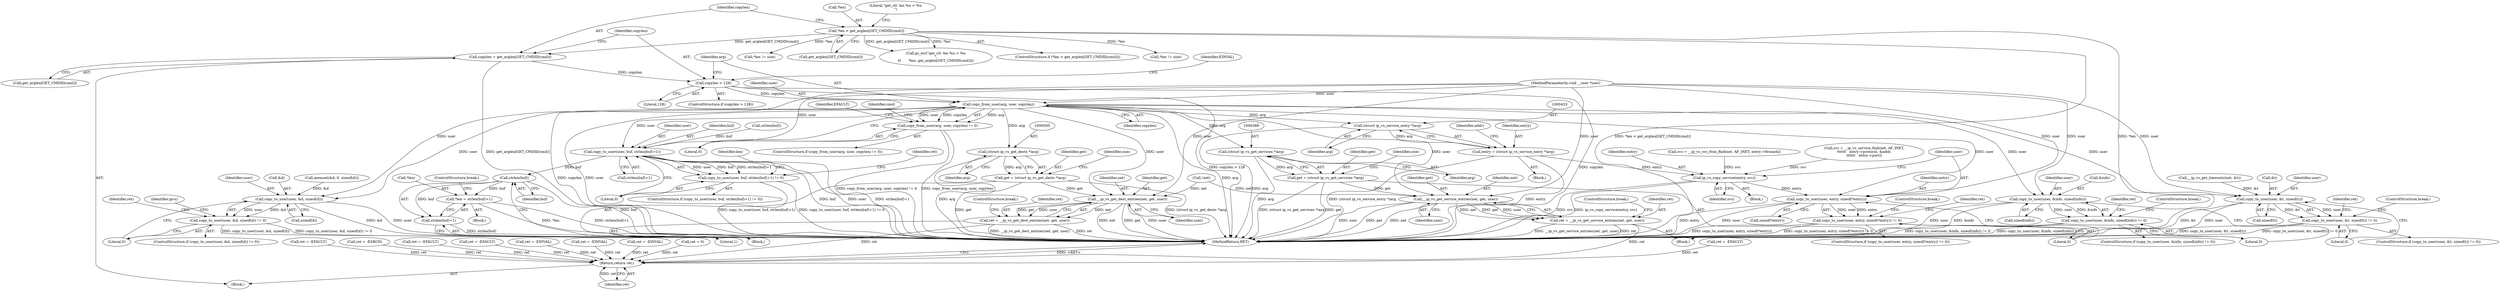 digraph "0_linux_2d8a041b7bfe1097af21441cb77d6af95f4f4680@API" {
"1000164" [label="(Call,copylen = get_arglen[GET_CMDID(cmd)])"];
"1000145" [label="(Call,*len < get_arglen[GET_CMDID(cmd)])"];
"1000171" [label="(Call,copylen > 128)"];
"1000179" [label="(Call,copy_from_user(arg, user, copylen))"];
"1000178" [label="(Call,copy_from_user(arg, user, copylen) != 0)"];
"1000286" [label="(Call,copy_to_user(user, &d, sizeof(d)))"];
"1000285" [label="(Call,copy_to_user(user, &d, sizeof(d)) != 0)"];
"1000325" [label="(Call,copy_to_user(user, buf, strlen(buf)+1))"];
"1000324" [label="(Call,copy_to_user(user, buf, strlen(buf)+1) != 0)"];
"1000343" [label="(Call,strlen(buf))"];
"1000339" [label="(Call,*len = strlen(buf)+1)"];
"1000342" [label="(Call,strlen(buf)+1)"];
"1000369" [label="(Call,copy_to_user(user, &info, sizeof(info)))"];
"1000368" [label="(Call,copy_to_user(user, &info, sizeof(info)) != 0)"];
"1000387" [label="(Call,(struct ip_vs_get_services *)arg)"];
"1000385" [label="(Call,get = (struct ip_vs_get_services *)arg)"];
"1000420" [label="(Call,__ip_vs_get_service_entries(net, get, user))"];
"1000418" [label="(Call,ret = __ip_vs_get_service_entries(net, get, user))"];
"1000573" [label="(Return,return ret;)"];
"1000432" [label="(Call,(struct ip_vs_service_entry *)arg)"];
"1000430" [label="(Call,entry = (struct ip_vs_service_entry *)arg)"];
"1000471" [label="(Call,ip_vs_copy_service(entry, svc))"];
"1000476" [label="(Call,copy_to_user(user, entry, sizeof(*entry)))"];
"1000475" [label="(Call,copy_to_user(user, entry, sizeof(*entry)) != 0)"];
"1000499" [label="(Call,(struct ip_vs_get_dests *)arg)"];
"1000497" [label="(Call,get = (struct ip_vs_get_dests *)arg)"];
"1000532" [label="(Call,__ip_vs_get_dest_entries(net, get, user))"];
"1000530" [label="(Call,ret = __ip_vs_get_dest_entries(net, get, user))"];
"1000552" [label="(Call,copy_to_user(user, &t, sizeof(t)))"];
"1000551" [label="(Call,copy_to_user(user, &t, sizeof(t)) != 0)"];
"1000345" [label="(Literal,1)"];
"1000479" [label="(Call,sizeof(*entry))"];
"1000498" [label="(Identifier,get)"];
"1000104" [label="(MethodParameterIn,void __user *user)"];
"1000431" [label="(Identifier,entry)"];
"1000563" [label="(ControlStructure,break;)"];
"1000340" [label="(Call,*len)"];
"1000382" [label="(Block,)"];
"1000172" [label="(Identifier,copylen)"];
"1000430" [label="(Call,entry = (struct ip_vs_service_entry *)arg)"];
"1000178" [label="(Call,copy_from_user(arg, user, copylen) != 0)"];
"1000180" [label="(Identifier,arg)"];
"1000334" [label="(Call,ret = -EFAULT)"];
"1000176" [label="(Identifier,EINVAL)"];
"1000423" [label="(Identifier,user)"];
"1000546" [label="(Call,__ip_vs_get_timeouts(net, &t))"];
"1000482" [label="(Literal,0)"];
"1000419" [label="(Identifier,ret)"];
"1000558" [label="(Literal,0)"];
"1000181" [label="(Identifier,user)"];
"1000403" [label="(Call,*len != size)"];
"1000421" [label="(Identifier,net)"];
"1000285" [label="(Call,copy_to_user(user, &d, sizeof(d)) != 0)"];
"1000377" [label="(Identifier,ret)"];
"1000154" [label="(Literal,\"get_ctl: len %u < %u\n\")"];
"1000182" [label="(Identifier,copylen)"];
"1000368" [label="(Call,copy_to_user(user, &info, sizeof(info)) != 0)"];
"1000387" [label="(Call,(struct ip_vs_get_services *)arg)"];
"1000534" [label="(Identifier,get)"];
"1000367" [label="(ControlStructure,if (copy_to_user(user, &info, sizeof(info)) != 0))"];
"1000530" [label="(Call,ret = __ip_vs_get_dest_entries(net, get, user))"];
"1000165" [label="(Identifier,copylen)"];
"1000446" [label="(Call,svc = __ip_vs_svc_fwm_find(net, AF_INET, entry->fwmark))"];
"1000551" [label="(Call,copy_to_user(user, &t, sizeof(t)) != 0)"];
"1000559" [label="(Call,ret = -EFAULT)"];
"1000193" [label="(Call,memset(&d, 0, sizeof(d)))"];
"1000492" [label="(ControlStructure,break;)"];
"1000342" [label="(Call,strlen(buf)+1)"];
"1000476" [label="(Call,copy_to_user(user, entry, sizeof(*entry)))"];
"1000148" [label="(Call,get_arglen[GET_CMDID(cmd)])"];
"1000574" [label="(Identifier,ret)"];
"1000434" [label="(Identifier,arg)"];
"1000326" [label="(Identifier,user)"];
"1000145" [label="(Call,*len < get_arglen[GET_CMDID(cmd)])"];
"1000106" [label="(Block,)"];
"1000177" [label="(ControlStructure,if (copy_from_user(arg, user, copylen) != 0))"];
"1000536" [label="(ControlStructure,break;)"];
"1000146" [label="(Call,*len)"];
"1000375" [label="(Literal,0)"];
"1000532" [label="(Call,__ip_vs_get_dest_entries(net, get, user))"];
"1000474" [label="(ControlStructure,if (copy_to_user(user, entry, sizeof(*entry)) != 0))"];
"1000503" [label="(Identifier,size)"];
"1000286" [label="(Call,copy_to_user(user, &d, sizeof(d)))"];
"1000455" [label="(Call,svc = __ip_vs_service_find(net, AF_INET,\n\t\t\t\t\t\t   entry->protocol, &addr,\n\t\t\t\t\t\t   entry->port))"];
"1000533" [label="(Identifier,net)"];
"1000531" [label="(Identifier,ret)"];
"1000472" [label="(Identifier,entry)"];
"1000315" [label="(Block,)"];
"1000370" [label="(Identifier,user)"];
"1000432" [label="(Call,(struct ip_vs_service_entry *)arg)"];
"1000328" [label="(Call,strlen(buf)+1)"];
"1000488" [label="(Call,ret = -ESRCH)"];
"1000484" [label="(Identifier,ret)"];
"1000327" [label="(Identifier,buf)"];
"1000332" [label="(Literal,0)"];
"1000153" [label="(Call,pr_err(\"get_ctl: len %u < %u\n\",\n\t\t       *len, get_arglen[GET_CMDID(cmd)]))"];
"1000478" [label="(Identifier,entry)"];
"1000343" [label="(Call,strlen(buf))"];
"1000124" [label="(Call,!net)"];
"1000418" [label="(Call,ret = __ip_vs_get_service_entries(net, get, user))"];
"1000294" [label="(Identifier,ret)"];
"1000473" [label="(Identifier,svc)"];
"1000475" [label="(Call,copy_to_user(user, entry, sizeof(*entry)) != 0)"];
"1000292" [label="(Literal,0)"];
"1000335" [label="(Identifier,ret)"];
"1000380" [label="(ControlStructure,break;)"];
"1000164" [label="(Call,copylen = get_arglen[GET_CMDID(cmd)])"];
"1000494" [label="(Block,)"];
"1000324" [label="(Call,copy_to_user(user, buf, strlen(buf)+1) != 0)"];
"1000171" [label="(Call,copylen > 128)"];
"1000371" [label="(Call,&info)"];
"1000325" [label="(Call,copy_to_user(user, buf, strlen(buf)+1))"];
"1000483" [label="(Call,ret = -EFAULT)"];
"1000554" [label="(Call,&t)"];
"1000420" [label="(Call,__ip_vs_get_service_entries(net, get, user))"];
"1000376" [label="(Call,ret = -EFAULT)"];
"1000470" [label="(Block,)"];
"1000369" [label="(Call,copy_to_user(user, &info, sizeof(info)))"];
"1000144" [label="(ControlStructure,if (*len < get_arglen[GET_CMDID(cmd)]))"];
"1000471" [label="(Call,ip_vs_copy_service(entry, svc))"];
"1000426" [label="(Block,)"];
"1000166" [label="(Call,get_arglen[GET_CMDID(cmd)])"];
"1000341" [label="(Identifier,len)"];
"1000300" [label="(Identifier,ipvs)"];
"1000170" [label="(ControlStructure,if (copylen > 128))"];
"1000186" [label="(Identifier,EFAULT)"];
"1000339" [label="(Call,*len = strlen(buf)+1)"];
"1000389" [label="(Identifier,arg)"];
"1000346" [label="(ControlStructure,break;)"];
"1000477" [label="(Identifier,user)"];
"1000413" [label="(Call,ret = -EINVAL)"];
"1000565" [label="(Call,ret = -EINVAL)"];
"1000556" [label="(Call,sizeof(t))"];
"1000179" [label="(Call,copy_from_user(arg, user, copylen))"];
"1000183" [label="(Literal,0)"];
"1000329" [label="(Call,strlen(buf))"];
"1000552" [label="(Call,copy_to_user(user, &t, sizeof(t)))"];
"1000290" [label="(Call,sizeof(d))"];
"1000373" [label="(Call,sizeof(info))"];
"1000535" [label="(Identifier,user)"];
"1000525" [label="(Call,ret = -EINVAL)"];
"1000424" [label="(ControlStructure,break;)"];
"1000553" [label="(Identifier,user)"];
"1000515" [label="(Call,*len != size)"];
"1000550" [label="(ControlStructure,if (copy_to_user(user, &t, sizeof(t)) != 0))"];
"1000437" [label="(Identifier,addr)"];
"1000575" [label="(MethodReturn,RET)"];
"1000386" [label="(Identifier,get)"];
"1000323" [label="(ControlStructure,if (copy_to_user(user, buf, strlen(buf)+1) != 0))"];
"1000284" [label="(ControlStructure,if (copy_to_user(user, &d, sizeof(d)) != 0))"];
"1000391" [label="(Identifier,size)"];
"1000573" [label="(Return,return ret;)"];
"1000501" [label="(Identifier,arg)"];
"1000560" [label="(Identifier,ret)"];
"1000497" [label="(Call,get = (struct ip_vs_get_dests *)arg)"];
"1000344" [label="(Identifier,buf)"];
"1000109" [label="(Call,ret = 0)"];
"1000189" [label="(Identifier,cmd)"];
"1000385" [label="(Call,get = (struct ip_vs_get_services *)arg)"];
"1000173" [label="(Literal,128)"];
"1000287" [label="(Identifier,user)"];
"1000499" [label="(Call,(struct ip_vs_get_dests *)arg)"];
"1000288" [label="(Call,&d)"];
"1000422" [label="(Identifier,get)"];
"1000164" -> "1000106"  [label="AST: "];
"1000164" -> "1000166"  [label="CFG: "];
"1000165" -> "1000164"  [label="AST: "];
"1000166" -> "1000164"  [label="AST: "];
"1000172" -> "1000164"  [label="CFG: "];
"1000164" -> "1000575"  [label="DDG: get_arglen[GET_CMDID(cmd)]"];
"1000145" -> "1000164"  [label="DDG: get_arglen[GET_CMDID(cmd)]"];
"1000164" -> "1000171"  [label="DDG: copylen"];
"1000145" -> "1000144"  [label="AST: "];
"1000145" -> "1000148"  [label="CFG: "];
"1000146" -> "1000145"  [label="AST: "];
"1000148" -> "1000145"  [label="AST: "];
"1000154" -> "1000145"  [label="CFG: "];
"1000165" -> "1000145"  [label="CFG: "];
"1000145" -> "1000575"  [label="DDG: *len < get_arglen[GET_CMDID(cmd)]"];
"1000145" -> "1000575"  [label="DDG: *len"];
"1000145" -> "1000153"  [label="DDG: *len"];
"1000145" -> "1000153"  [label="DDG: get_arglen[GET_CMDID(cmd)]"];
"1000145" -> "1000403"  [label="DDG: *len"];
"1000145" -> "1000515"  [label="DDG: *len"];
"1000171" -> "1000170"  [label="AST: "];
"1000171" -> "1000173"  [label="CFG: "];
"1000172" -> "1000171"  [label="AST: "];
"1000173" -> "1000171"  [label="AST: "];
"1000176" -> "1000171"  [label="CFG: "];
"1000180" -> "1000171"  [label="CFG: "];
"1000171" -> "1000575"  [label="DDG: copylen"];
"1000171" -> "1000575"  [label="DDG: copylen > 128"];
"1000171" -> "1000179"  [label="DDG: copylen"];
"1000179" -> "1000178"  [label="AST: "];
"1000179" -> "1000182"  [label="CFG: "];
"1000180" -> "1000179"  [label="AST: "];
"1000181" -> "1000179"  [label="AST: "];
"1000182" -> "1000179"  [label="AST: "];
"1000183" -> "1000179"  [label="CFG: "];
"1000179" -> "1000575"  [label="DDG: copylen"];
"1000179" -> "1000575"  [label="DDG: user"];
"1000179" -> "1000575"  [label="DDG: arg"];
"1000179" -> "1000178"  [label="DDG: arg"];
"1000179" -> "1000178"  [label="DDG: user"];
"1000179" -> "1000178"  [label="DDG: copylen"];
"1000104" -> "1000179"  [label="DDG: user"];
"1000179" -> "1000286"  [label="DDG: user"];
"1000179" -> "1000325"  [label="DDG: user"];
"1000179" -> "1000369"  [label="DDG: user"];
"1000179" -> "1000387"  [label="DDG: arg"];
"1000179" -> "1000420"  [label="DDG: user"];
"1000179" -> "1000432"  [label="DDG: arg"];
"1000179" -> "1000476"  [label="DDG: user"];
"1000179" -> "1000499"  [label="DDG: arg"];
"1000179" -> "1000532"  [label="DDG: user"];
"1000179" -> "1000552"  [label="DDG: user"];
"1000178" -> "1000177"  [label="AST: "];
"1000178" -> "1000183"  [label="CFG: "];
"1000183" -> "1000178"  [label="AST: "];
"1000186" -> "1000178"  [label="CFG: "];
"1000189" -> "1000178"  [label="CFG: "];
"1000178" -> "1000575"  [label="DDG: copy_from_user(arg, user, copylen) != 0"];
"1000178" -> "1000575"  [label="DDG: copy_from_user(arg, user, copylen)"];
"1000286" -> "1000285"  [label="AST: "];
"1000286" -> "1000290"  [label="CFG: "];
"1000287" -> "1000286"  [label="AST: "];
"1000288" -> "1000286"  [label="AST: "];
"1000290" -> "1000286"  [label="AST: "];
"1000292" -> "1000286"  [label="CFG: "];
"1000286" -> "1000575"  [label="DDG: user"];
"1000286" -> "1000575"  [label="DDG: &d"];
"1000286" -> "1000285"  [label="DDG: user"];
"1000286" -> "1000285"  [label="DDG: &d"];
"1000104" -> "1000286"  [label="DDG: user"];
"1000193" -> "1000286"  [label="DDG: &d"];
"1000285" -> "1000284"  [label="AST: "];
"1000285" -> "1000292"  [label="CFG: "];
"1000292" -> "1000285"  [label="AST: "];
"1000294" -> "1000285"  [label="CFG: "];
"1000300" -> "1000285"  [label="CFG: "];
"1000285" -> "1000575"  [label="DDG: copy_to_user(user, &d, sizeof(d))"];
"1000285" -> "1000575"  [label="DDG: copy_to_user(user, &d, sizeof(d)) != 0"];
"1000325" -> "1000324"  [label="AST: "];
"1000325" -> "1000328"  [label="CFG: "];
"1000326" -> "1000325"  [label="AST: "];
"1000327" -> "1000325"  [label="AST: "];
"1000328" -> "1000325"  [label="AST: "];
"1000332" -> "1000325"  [label="CFG: "];
"1000325" -> "1000575"  [label="DDG: user"];
"1000325" -> "1000575"  [label="DDG: strlen(buf)+1"];
"1000325" -> "1000575"  [label="DDG: buf"];
"1000325" -> "1000324"  [label="DDG: user"];
"1000325" -> "1000324"  [label="DDG: buf"];
"1000325" -> "1000324"  [label="DDG: strlen(buf)+1"];
"1000104" -> "1000325"  [label="DDG: user"];
"1000329" -> "1000325"  [label="DDG: buf"];
"1000325" -> "1000343"  [label="DDG: buf"];
"1000324" -> "1000323"  [label="AST: "];
"1000324" -> "1000332"  [label="CFG: "];
"1000332" -> "1000324"  [label="AST: "];
"1000335" -> "1000324"  [label="CFG: "];
"1000341" -> "1000324"  [label="CFG: "];
"1000324" -> "1000575"  [label="DDG: copy_to_user(user, buf, strlen(buf)+1) != 0"];
"1000324" -> "1000575"  [label="DDG: copy_to_user(user, buf, strlen(buf)+1)"];
"1000343" -> "1000342"  [label="AST: "];
"1000343" -> "1000344"  [label="CFG: "];
"1000344" -> "1000343"  [label="AST: "];
"1000345" -> "1000343"  [label="CFG: "];
"1000343" -> "1000575"  [label="DDG: buf"];
"1000343" -> "1000339"  [label="DDG: buf"];
"1000343" -> "1000342"  [label="DDG: buf"];
"1000339" -> "1000315"  [label="AST: "];
"1000339" -> "1000342"  [label="CFG: "];
"1000340" -> "1000339"  [label="AST: "];
"1000342" -> "1000339"  [label="AST: "];
"1000346" -> "1000339"  [label="CFG: "];
"1000339" -> "1000575"  [label="DDG: strlen(buf)+1"];
"1000339" -> "1000575"  [label="DDG: *len"];
"1000342" -> "1000345"  [label="CFG: "];
"1000345" -> "1000342"  [label="AST: "];
"1000342" -> "1000575"  [label="DDG: strlen(buf)"];
"1000369" -> "1000368"  [label="AST: "];
"1000369" -> "1000373"  [label="CFG: "];
"1000370" -> "1000369"  [label="AST: "];
"1000371" -> "1000369"  [label="AST: "];
"1000373" -> "1000369"  [label="AST: "];
"1000375" -> "1000369"  [label="CFG: "];
"1000369" -> "1000575"  [label="DDG: user"];
"1000369" -> "1000575"  [label="DDG: &info"];
"1000369" -> "1000368"  [label="DDG: user"];
"1000369" -> "1000368"  [label="DDG: &info"];
"1000104" -> "1000369"  [label="DDG: user"];
"1000368" -> "1000367"  [label="AST: "];
"1000368" -> "1000375"  [label="CFG: "];
"1000375" -> "1000368"  [label="AST: "];
"1000377" -> "1000368"  [label="CFG: "];
"1000380" -> "1000368"  [label="CFG: "];
"1000368" -> "1000575"  [label="DDG: copy_to_user(user, &info, sizeof(info))"];
"1000368" -> "1000575"  [label="DDG: copy_to_user(user, &info, sizeof(info)) != 0"];
"1000387" -> "1000385"  [label="AST: "];
"1000387" -> "1000389"  [label="CFG: "];
"1000388" -> "1000387"  [label="AST: "];
"1000389" -> "1000387"  [label="AST: "];
"1000385" -> "1000387"  [label="CFG: "];
"1000387" -> "1000575"  [label="DDG: arg"];
"1000387" -> "1000385"  [label="DDG: arg"];
"1000385" -> "1000382"  [label="AST: "];
"1000386" -> "1000385"  [label="AST: "];
"1000391" -> "1000385"  [label="CFG: "];
"1000385" -> "1000575"  [label="DDG: (struct ip_vs_get_services *)arg"];
"1000385" -> "1000575"  [label="DDG: get"];
"1000385" -> "1000420"  [label="DDG: get"];
"1000420" -> "1000418"  [label="AST: "];
"1000420" -> "1000423"  [label="CFG: "];
"1000421" -> "1000420"  [label="AST: "];
"1000422" -> "1000420"  [label="AST: "];
"1000423" -> "1000420"  [label="AST: "];
"1000418" -> "1000420"  [label="CFG: "];
"1000420" -> "1000575"  [label="DDG: user"];
"1000420" -> "1000575"  [label="DDG: get"];
"1000420" -> "1000575"  [label="DDG: net"];
"1000420" -> "1000418"  [label="DDG: net"];
"1000420" -> "1000418"  [label="DDG: get"];
"1000420" -> "1000418"  [label="DDG: user"];
"1000124" -> "1000420"  [label="DDG: net"];
"1000104" -> "1000420"  [label="DDG: user"];
"1000418" -> "1000382"  [label="AST: "];
"1000419" -> "1000418"  [label="AST: "];
"1000424" -> "1000418"  [label="CFG: "];
"1000418" -> "1000575"  [label="DDG: __ip_vs_get_service_entries(net, get, user)"];
"1000418" -> "1000575"  [label="DDG: ret"];
"1000418" -> "1000573"  [label="DDG: ret"];
"1000573" -> "1000106"  [label="AST: "];
"1000573" -> "1000574"  [label="CFG: "];
"1000574" -> "1000573"  [label="AST: "];
"1000575" -> "1000573"  [label="CFG: "];
"1000573" -> "1000575"  [label="DDG: <RET>"];
"1000574" -> "1000573"  [label="DDG: ret"];
"1000559" -> "1000573"  [label="DDG: ret"];
"1000376" -> "1000573"  [label="DDG: ret"];
"1000488" -> "1000573"  [label="DDG: ret"];
"1000565" -> "1000573"  [label="DDG: ret"];
"1000530" -> "1000573"  [label="DDG: ret"];
"1000413" -> "1000573"  [label="DDG: ret"];
"1000525" -> "1000573"  [label="DDG: ret"];
"1000109" -> "1000573"  [label="DDG: ret"];
"1000334" -> "1000573"  [label="DDG: ret"];
"1000483" -> "1000573"  [label="DDG: ret"];
"1000432" -> "1000430"  [label="AST: "];
"1000432" -> "1000434"  [label="CFG: "];
"1000433" -> "1000432"  [label="AST: "];
"1000434" -> "1000432"  [label="AST: "];
"1000430" -> "1000432"  [label="CFG: "];
"1000432" -> "1000575"  [label="DDG: arg"];
"1000432" -> "1000430"  [label="DDG: arg"];
"1000430" -> "1000426"  [label="AST: "];
"1000431" -> "1000430"  [label="AST: "];
"1000437" -> "1000430"  [label="CFG: "];
"1000430" -> "1000575"  [label="DDG: (struct ip_vs_service_entry *)arg"];
"1000430" -> "1000575"  [label="DDG: entry"];
"1000430" -> "1000471"  [label="DDG: entry"];
"1000471" -> "1000470"  [label="AST: "];
"1000471" -> "1000473"  [label="CFG: "];
"1000472" -> "1000471"  [label="AST: "];
"1000473" -> "1000471"  [label="AST: "];
"1000477" -> "1000471"  [label="CFG: "];
"1000471" -> "1000575"  [label="DDG: svc"];
"1000471" -> "1000575"  [label="DDG: ip_vs_copy_service(entry, svc)"];
"1000446" -> "1000471"  [label="DDG: svc"];
"1000455" -> "1000471"  [label="DDG: svc"];
"1000471" -> "1000476"  [label="DDG: entry"];
"1000476" -> "1000475"  [label="AST: "];
"1000476" -> "1000479"  [label="CFG: "];
"1000477" -> "1000476"  [label="AST: "];
"1000478" -> "1000476"  [label="AST: "];
"1000479" -> "1000476"  [label="AST: "];
"1000482" -> "1000476"  [label="CFG: "];
"1000476" -> "1000575"  [label="DDG: user"];
"1000476" -> "1000575"  [label="DDG: entry"];
"1000476" -> "1000475"  [label="DDG: user"];
"1000476" -> "1000475"  [label="DDG: entry"];
"1000104" -> "1000476"  [label="DDG: user"];
"1000475" -> "1000474"  [label="AST: "];
"1000475" -> "1000482"  [label="CFG: "];
"1000482" -> "1000475"  [label="AST: "];
"1000484" -> "1000475"  [label="CFG: "];
"1000492" -> "1000475"  [label="CFG: "];
"1000475" -> "1000575"  [label="DDG: copy_to_user(user, entry, sizeof(*entry))"];
"1000475" -> "1000575"  [label="DDG: copy_to_user(user, entry, sizeof(*entry)) != 0"];
"1000499" -> "1000497"  [label="AST: "];
"1000499" -> "1000501"  [label="CFG: "];
"1000500" -> "1000499"  [label="AST: "];
"1000501" -> "1000499"  [label="AST: "];
"1000497" -> "1000499"  [label="CFG: "];
"1000499" -> "1000575"  [label="DDG: arg"];
"1000499" -> "1000497"  [label="DDG: arg"];
"1000497" -> "1000494"  [label="AST: "];
"1000498" -> "1000497"  [label="AST: "];
"1000503" -> "1000497"  [label="CFG: "];
"1000497" -> "1000575"  [label="DDG: get"];
"1000497" -> "1000575"  [label="DDG: (struct ip_vs_get_dests *)arg"];
"1000497" -> "1000532"  [label="DDG: get"];
"1000532" -> "1000530"  [label="AST: "];
"1000532" -> "1000535"  [label="CFG: "];
"1000533" -> "1000532"  [label="AST: "];
"1000534" -> "1000532"  [label="AST: "];
"1000535" -> "1000532"  [label="AST: "];
"1000530" -> "1000532"  [label="CFG: "];
"1000532" -> "1000575"  [label="DDG: net"];
"1000532" -> "1000575"  [label="DDG: get"];
"1000532" -> "1000575"  [label="DDG: user"];
"1000532" -> "1000530"  [label="DDG: net"];
"1000532" -> "1000530"  [label="DDG: get"];
"1000532" -> "1000530"  [label="DDG: user"];
"1000124" -> "1000532"  [label="DDG: net"];
"1000104" -> "1000532"  [label="DDG: user"];
"1000530" -> "1000494"  [label="AST: "];
"1000531" -> "1000530"  [label="AST: "];
"1000536" -> "1000530"  [label="CFG: "];
"1000530" -> "1000575"  [label="DDG: ret"];
"1000530" -> "1000575"  [label="DDG: __ip_vs_get_dest_entries(net, get, user)"];
"1000552" -> "1000551"  [label="AST: "];
"1000552" -> "1000556"  [label="CFG: "];
"1000553" -> "1000552"  [label="AST: "];
"1000554" -> "1000552"  [label="AST: "];
"1000556" -> "1000552"  [label="AST: "];
"1000558" -> "1000552"  [label="CFG: "];
"1000552" -> "1000575"  [label="DDG: user"];
"1000552" -> "1000575"  [label="DDG: &t"];
"1000552" -> "1000551"  [label="DDG: user"];
"1000552" -> "1000551"  [label="DDG: &t"];
"1000104" -> "1000552"  [label="DDG: user"];
"1000546" -> "1000552"  [label="DDG: &t"];
"1000551" -> "1000550"  [label="AST: "];
"1000551" -> "1000558"  [label="CFG: "];
"1000558" -> "1000551"  [label="AST: "];
"1000560" -> "1000551"  [label="CFG: "];
"1000563" -> "1000551"  [label="CFG: "];
"1000551" -> "1000575"  [label="DDG: copy_to_user(user, &t, sizeof(t)) != 0"];
"1000551" -> "1000575"  [label="DDG: copy_to_user(user, &t, sizeof(t))"];
}
